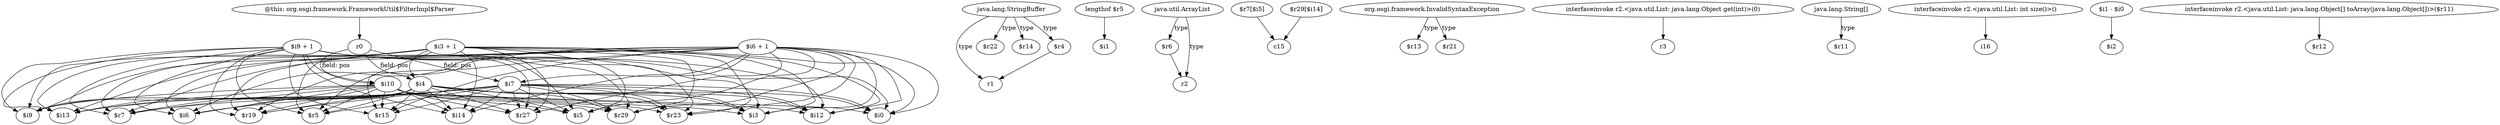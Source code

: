digraph g {
0[label="$i7"]
1[label="$r27"]
0->1[label=""]
2[label="$i9 + 1"]
3[label="$i13"]
2->3[label=""]
4[label="$i3 + 1"]
5[label="$r23"]
4->5[label=""]
6[label="$i10"]
6->3[label=""]
7[label="$i0"]
0->7[label=""]
2->6[label=""]
4->1[label=""]
8[label="$i9"]
4->8[label=""]
9[label="$i4"]
10[label="$i5"]
9->10[label=""]
11[label="$i12"]
6->11[label=""]
0->8[label=""]
12[label="$i6 + 1"]
13[label="$r19"]
12->13[label=""]
14[label="$r5"]
12->14[label=""]
15[label="java.lang.StringBuffer"]
16[label="r1"]
15->16[label="type"]
2->8[label=""]
0->5[label=""]
17[label="$r15"]
9->17[label=""]
18[label="$r29"]
2->18[label=""]
4->7[label=""]
0->3[label=""]
2->1[label=""]
12->10[label=""]
19[label="$r7"]
4->19[label=""]
2->5[label=""]
20[label="$i6"]
2->20[label=""]
4->3[label=""]
21[label="lengthof $r5"]
22[label="$i1"]
21->22[label=""]
0->19[label=""]
2->7[label=""]
6->8[label=""]
9->14[label=""]
23[label="$r6"]
24[label="r2"]
23->24[label=""]
2->11[label=""]
6->18[label=""]
25[label="$i14"]
12->25[label=""]
26[label="java.util.ArrayList"]
26->24[label="type"]
6->17[label=""]
2->17[label=""]
27[label="r0"]
27->6[label="field: pos"]
28[label="$i3"]
12->28[label=""]
9->5[label=""]
29[label="$r22"]
15->29[label="type"]
4->20[label=""]
26->23[label="type"]
30[label="$r7[$i5]"]
31[label="c15"]
30->31[label=""]
0->25[label=""]
9->19[label=""]
9->7[label=""]
0->20[label=""]
6->1[label=""]
0->18[label=""]
9->25[label=""]
32[label="org.osgi.framework.InvalidSyntaxException"]
33[label="$r13"]
32->33[label="type"]
4->18[label=""]
12->19[label=""]
34[label="interfaceinvoke r2.<java.util.List: java.lang.Object get(int)>(0)"]
35[label="r3"]
34->35[label=""]
6->13[label=""]
12->18[label=""]
36[label="$r21"]
32->36[label="type"]
37[label="$r14"]
15->37[label="type"]
38[label="$r4"]
38->16[label=""]
4->13[label=""]
15->38[label="type"]
4->14[label=""]
9->20[label=""]
12->7[label=""]
0->14[label=""]
2->14[label=""]
6->10[label=""]
9->11[label=""]
0->13[label=""]
12->5[label=""]
12->8[label=""]
4->9[label=""]
2->13[label=""]
12->1[label=""]
12->20[label=""]
12->0[label=""]
0->28[label=""]
9->28[label=""]
2->10[label=""]
39[label="java.lang.String[]"]
40[label="$r11"]
39->40[label="type"]
4->25[label=""]
41[label="interfaceinvoke r2.<java.util.List: int size()>()"]
42[label="i16"]
41->42[label=""]
9->8[label=""]
43[label="$i1 - $i0"]
44[label="$i2"]
43->44[label=""]
9->18[label=""]
27->9[label="field: pos"]
12->11[label=""]
6->14[label=""]
2->28[label=""]
9->1[label=""]
2->25[label=""]
12->17[label=""]
45[label="@this: org.osgi.framework.FrameworkUtil$FilterImpl$Parser"]
45->27[label=""]
6->28[label=""]
4->11[label=""]
4->28[label=""]
6->19[label=""]
4->17[label=""]
27->0[label="field: pos"]
6->5[label=""]
46[label="$r29[$i14]"]
46->31[label=""]
6->7[label=""]
9->3[label=""]
0->17[label=""]
4->10[label=""]
0->11[label=""]
47[label="interfaceinvoke r2.<java.util.List: java.lang.Object[] toArray(java.lang.Object[])>($r11)"]
48[label="$r12"]
47->48[label=""]
6->20[label=""]
6->25[label=""]
9->13[label=""]
2->19[label=""]
0->10[label=""]
12->3[label=""]
}